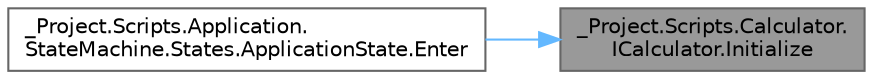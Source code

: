 digraph "_Project.Scripts.Calculator.ICalculator.Initialize"
{
 // LATEX_PDF_SIZE
  bgcolor="transparent";
  edge [fontname=Helvetica,fontsize=10,labelfontname=Helvetica,labelfontsize=10];
  node [fontname=Helvetica,fontsize=10,shape=box,height=0.2,width=0.4];
  rankdir="RL";
  Node1 [id="Node000001",label="_Project.Scripts.Calculator.\lICalculator.Initialize",height=0.2,width=0.4,color="gray40", fillcolor="grey60", style="filled", fontcolor="black",tooltip="Метод инициализации логики калькулятора"];
  Node1 -> Node2 [id="edge2_Node000001_Node000002",dir="back",color="steelblue1",style="solid",tooltip=" "];
  Node2 [id="Node000002",label="_Project.Scripts.Application.\lStateMachine.States.ApplicationState.Enter",height=0.2,width=0.4,color="grey40", fillcolor="white", style="filled",URL="$class___project_1_1_scripts_1_1_application_1_1_state_machine_1_1_states_1_1_application_state.html#afb643af2b8265d03677957b29a8a8107",tooltip="Метод входа в состояние"];
}
